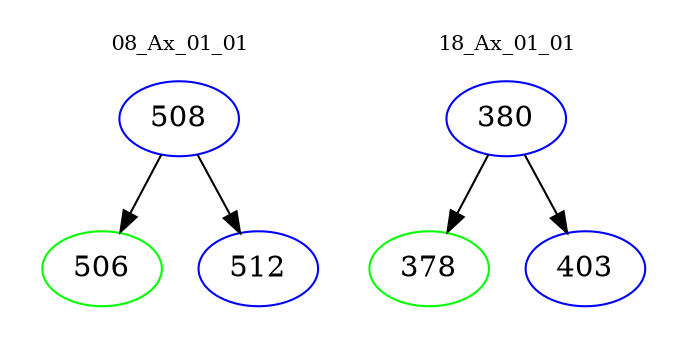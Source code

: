 digraph{
subgraph cluster_0 {
color = white
label = "08_Ax_01_01";
fontsize=10;
T0_508 [label="508", color="blue"]
T0_508 -> T0_506 [color="black"]
T0_506 [label="506", color="green"]
T0_508 -> T0_512 [color="black"]
T0_512 [label="512", color="blue"]
}
subgraph cluster_1 {
color = white
label = "18_Ax_01_01";
fontsize=10;
T1_380 [label="380", color="blue"]
T1_380 -> T1_378 [color="black"]
T1_378 [label="378", color="green"]
T1_380 -> T1_403 [color="black"]
T1_403 [label="403", color="blue"]
}
}
